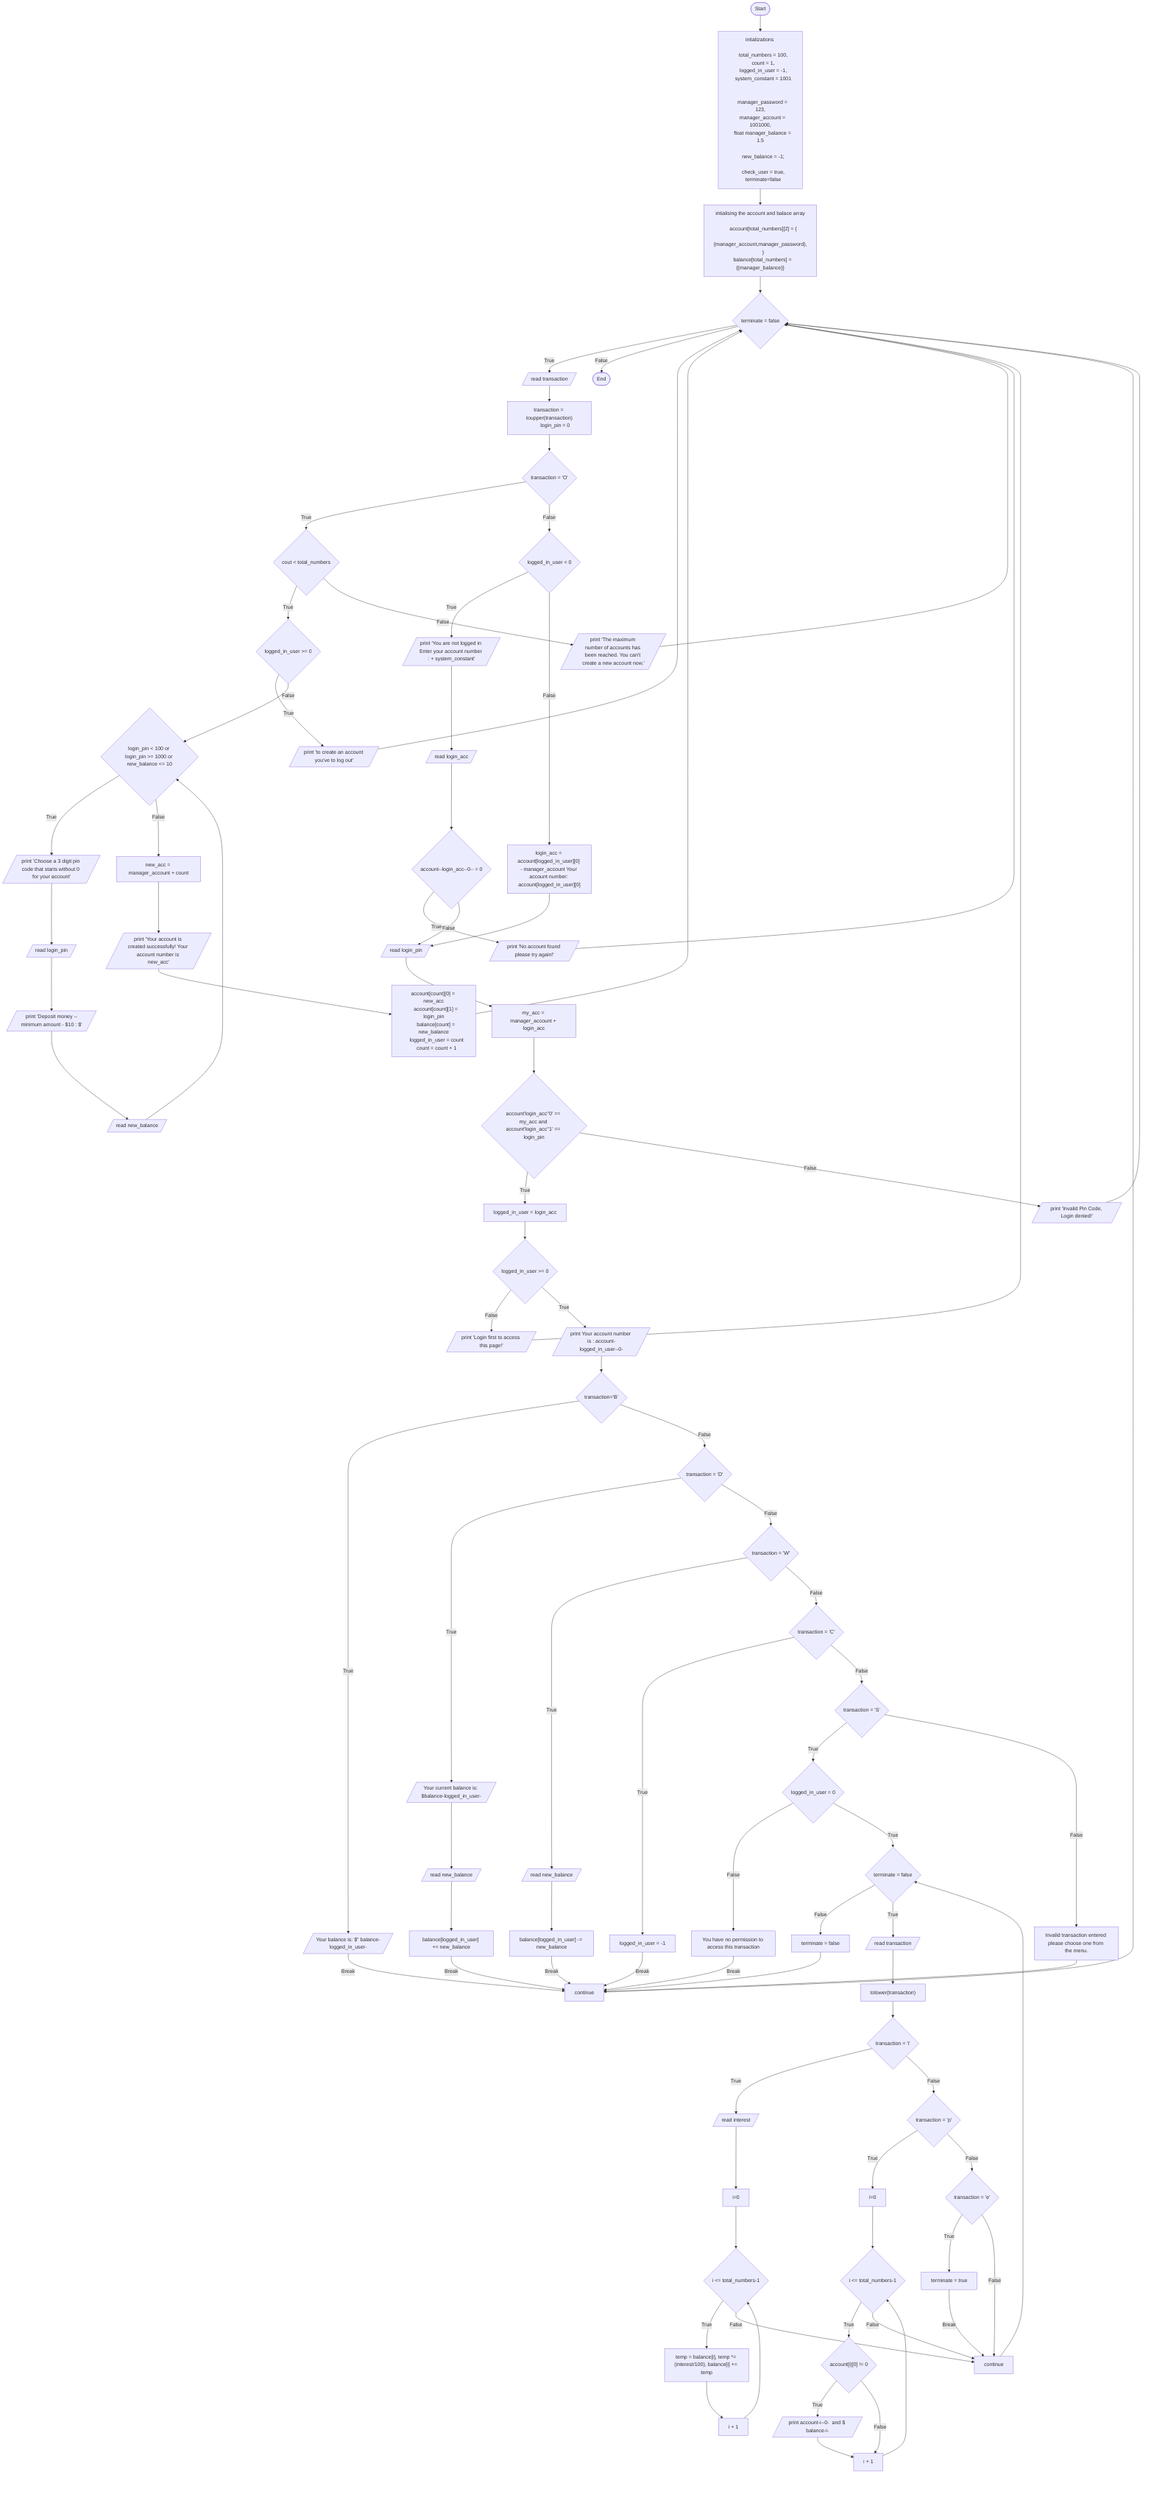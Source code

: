 flowchart TD;
    A([Start])-->B["
    intializations 

    total_numbers = 100,
    count = 1,
    logged_in_user = -1,
    system_constant = 1001


    manager_password = 123,
    manager_account = 1001000,
    float manager_balance = 1.5
    
    new_balance = -1;

    check_user = true,
    terminate=false
    
    "];


    B-->C["
    
    intialising the account and balace array

    account[total_numbers][2] = {
        {manager_account,manager_password},
    }
    balance[total_numbers] = {{manager_balance}}

    "];


    C-->D{terminate = false};

    D -->|True| E[/read transaction/];

    D -->|False| E1([End]);

    E -->F["
        transaction = toupper(transaction)
        login_pin = 0
    "];

    F --> G{transaction = 'O'};

    G --> |True| H{cout < total_numbers};

    H --> |True| I{logged_in_user >= 0};

    H --> |False| I1[/ print 'The maximum number of accounts has been reached. You can't create a new account now.' /];

    I1 --> D;

    I --> |True| J[/print 'to create an account you've to log out'/];

    J --> D;

    I --> |False| J1{login_pin < 100 or login_pin >= 1000 or new_balance <= 10};

    J1 --> |True| J2[/print 'Choose a 3 digit pin code that starts without 0 for your account' /];

    J1 --> |False| K["new_acc = manager_account + count"];
    
    K --> L[/print 'Your account is created successfully! Your account number is new_acc'/];

    L --> L1["
    account[count][0] = new_acc
    account[count][1] = login_pin
    balance[count] = new_balance
    logged_in_user = count
    count = count + 1
    "];

    L1 --> D;

    J2 --> J3[/read login_pin/];

    J3 --> J4[/print 'Deposit money --minimum amount - $10 : $' /];

    J4 --> J5[/read new_balance/];

    J5 --> J1;

    G --> |False| M{logged_in_user < 0};


    M --> |True| N[/print 'You are not logged in Enter your account number : + system_constant'/]

    N --> O[/read login_acc/]

    O --> P{account--login_acc--0-- = 0}

    P --> |True| P1[/print 'No account found please try again!'/]

    P1 --> D

    M --> |False| N1["login_acc = account[logged_in_user][0] - manager_account Your account number: account[logged_in_user][0]"]

    N1 --> N2[/read login_pin/]

    P --> |False| N2

    N2 --> N4["my_acc = manager_account + login_acc"]

    N4 --> Q{account'login_acc''0' == my_acc and account'login_acc''1' == login_pin}

    Q --> |True| Q1["logged_in_user = login_acc"]

    Q --> |False| Q2[/print 'Invalid Pin Code, Login denied!'/]

    Q2 --> D

    Q1 --> R{logged_in_user >= 0}

    R --> |False| R1[/print 'Login first to access this page!'/]

    R1 --> D

    R  -->|True| R5[/print Your account number is : account-logged_in_user--0-/]
    
    R5 --> S{transaction='B'}

    S --> |True| T[/Your balance is: $" balance-logged_in_user-/]

    T --> |Break| T1

    S --> |False| S1{transaction = 'D'}

    S1 --> |True| T2[/ Your current balance is: $balance-logged_in_user-/]

    T2 --> T3[/read new_balance/]

    T3 --> T4["balance[logged_in_user] += new_balance"]

    T4 --> |Break| T1

    S1 --> |False| S2{transaction = 'W'}

    S2 --> |True| T5[/read new_balance/]

    T5 --> T6["balance[logged_in_user] -= new_balance"]

    T6 --> |Break| T1

    S2 --> |False| S3{transaction = 'C'}

    S3 --> |True| T7[logged_in_user = -1]

    T7 --> |Break| T1

    S3 --> |False| S4{transaction = 'S'}

    S4 --> |True| U{logged_in_user = 0}

    U --> |False| U1[You have no permission to access this transaction]

    U1  --> |Break| T1

    U --> |True| U2{terminate = false}

    U2 --> |False| U3[terminate = false]

    U3 --> T1

    U2 --> |True| U4[/read transaction/]

    U4 --> V["tolower(transaction)"]

    V --> V1{transaction = 'i'}

    V1 --> |True|V5[/read interest/]

    V5 --> V6[i=0]

    V6 --> V7{i <= total_numbers-1}

    V7 --> |True|V71["temp = balance[i], temp *= (interest/100), balance[i] += temp"]

    V71 --> V72[i + 1]

    V72 --> V7

    V7 --> |False| V4[continue]


    V1 --> |False| V2{transaction = 'p'}

    V2 --> |True|V21[i=0]

    V21 --> V22{i <= total_numbers-1}

    V22 --> |True| V23{"account[i][0] != 0"}

    V23 --> |True| V24[/print account-i--0-  and $ balance-i-/]

    V24 --> V25[i + 1]

    V23 --> |False| V25

    V25 --> V22

    V22 --> |False| V4[continue]


    V2 --> |False| V3{transaction = 'e'}

    V3 --> |True| V31["terminate = true"]

    V31 --> |Break| V4

    V3 --> |False| V4

    V4 --> U2

    S4 --> |False| S5[Invalid transaction entered please choose one from the menu.]

    S5 -->T1

    T1[continue] --> D